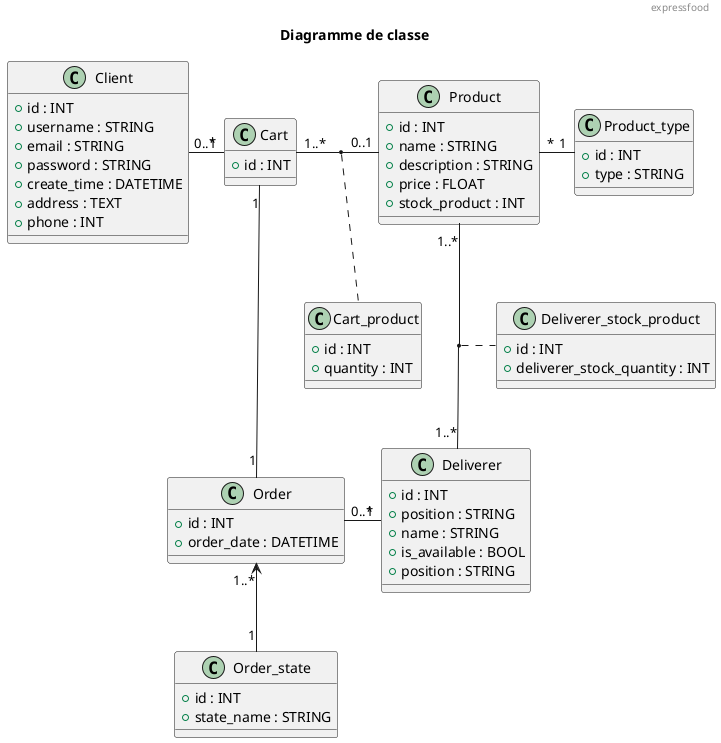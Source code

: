 @startuml
header expressfood
title Diagramme de classe
class Client {
  +id : INT
  +username : STRING
  +email : STRING
  +password : STRING
  +create_time : DATETIME
  +address : TEXT
  +phone : INT
}
class Cart {
  +id : INT
}
class Product {
  +id : INT
  +name : STRING
  +description : STRING
  +price : FLOAT
  +stock_product : INT
}
class Cart_product {
  +id : INT
  +quantity : INT
}
class Product_type {
  +id : INT
  +type : STRING
}

class Order_state {
  +id : INT
  +state_name : STRING
}
class Order {
  +id : INT
  +order_date : DATETIME
}
class Deliverer {
  +id : INT
  +position : STRING
  +name : STRING
  +is_available : BOOL
  +position : STRING
}
class Deliverer_stock_product {
  +id : INT
  +deliverer_stock_quantity : INT
}
Client "0..1" - "*" Cart
Cart "1..*" - "0..1" Product
(Cart, Product) . Cart_product
Product "*" - "1" Product_type
Cart "1" --- "1" Order
Order "1..*" <-- "1" Order_state
Order "0..*" - "1" Deliverer
Product "1..*" -- "1..*" Deliverer
(Deliverer, Product) .. Deliverer_stock_product
@enduml